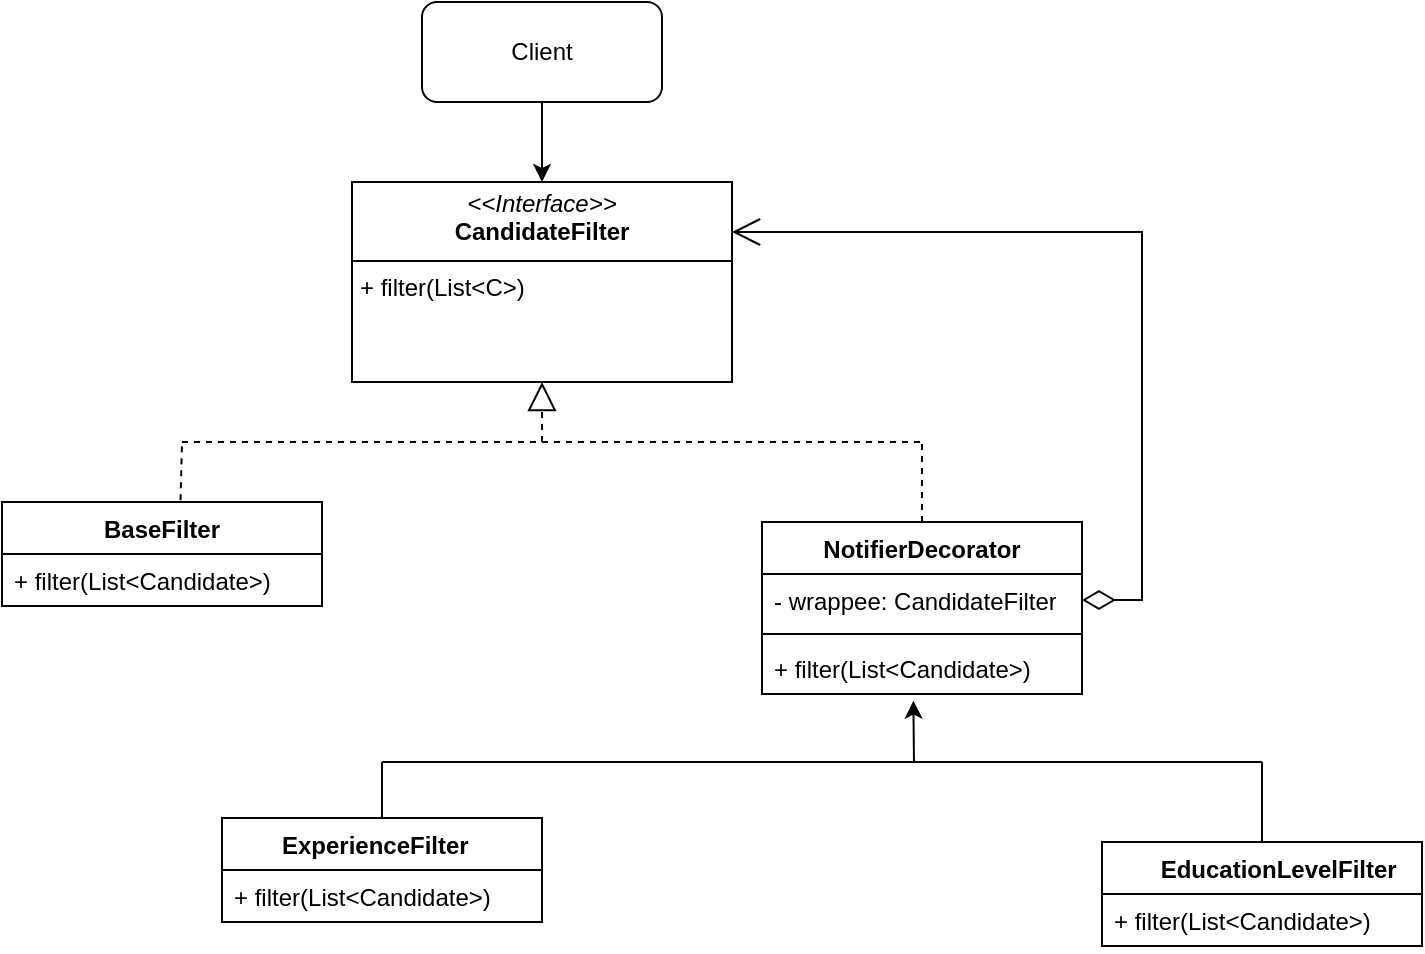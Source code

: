 <mxfile version="26.2.2">
  <diagram name="Page-1" id="s5nrb995i8lycmSFbk3v">
    <mxGraphModel dx="788" dy="524" grid="1" gridSize="10" guides="1" tooltips="1" connect="1" arrows="1" fold="1" page="1" pageScale="1" pageWidth="850" pageHeight="1100" math="0" shadow="0">
      <root>
        <mxCell id="0" />
        <mxCell id="1" parent="0" />
        <mxCell id="UsJXGLMtWp6VPLusEr9e-1" style="edgeStyle=orthogonalEdgeStyle;rounded=0;orthogonalLoop=1;jettySize=auto;html=1;exitX=0.5;exitY=1;exitDx=0;exitDy=0;" edge="1" parent="1" source="UsJXGLMtWp6VPLusEr9e-2">
          <mxGeometry relative="1" as="geometry">
            <mxPoint x="430" y="210" as="targetPoint" />
          </mxGeometry>
        </mxCell>
        <mxCell id="UsJXGLMtWp6VPLusEr9e-2" value="Client" style="rounded=1;whiteSpace=wrap;html=1;" vertex="1" parent="1">
          <mxGeometry x="370" y="120" width="120" height="50" as="geometry" />
        </mxCell>
        <mxCell id="UsJXGLMtWp6VPLusEr9e-3" value="&lt;p style=&quot;margin:0px;margin-top:4px;text-align:center;&quot;&gt;&lt;i&gt;&amp;lt;&amp;lt;Interface&amp;gt;&amp;gt;&lt;/i&gt;&lt;br&gt;&lt;b&gt;CandidateFilter&lt;/b&gt;&lt;/p&gt;&lt;hr size=&quot;1&quot; style=&quot;border-style:solid;&quot;&gt;&lt;p style=&quot;margin:0px;margin-left:4px;&quot;&gt;+ filter(List&amp;lt;C&amp;gt;)&lt;br&gt;&lt;/p&gt;" style="verticalAlign=top;align=left;overflow=fill;html=1;whiteSpace=wrap;" vertex="1" parent="1">
          <mxGeometry x="335" y="210" width="190" height="100" as="geometry" />
        </mxCell>
        <mxCell id="UsJXGLMtWp6VPLusEr9e-4" value="BaseFilter" style="swimlane;fontStyle=1;align=center;verticalAlign=top;childLayout=stackLayout;horizontal=1;startSize=26;horizontalStack=0;resizeParent=1;resizeParentMax=0;resizeLast=0;collapsible=1;marginBottom=0;whiteSpace=wrap;html=1;" vertex="1" parent="1">
          <mxGeometry x="160" y="370" width="160" height="52" as="geometry" />
        </mxCell>
        <mxCell id="UsJXGLMtWp6VPLusEr9e-5" value="+&lt;span style=&quot;background-color: transparent;&quot;&gt;&amp;nbsp;filter(List&amp;lt;Candidate&amp;gt;)&lt;/span&gt;&lt;div&gt;&lt;span style=&quot;background-color: transparent; color: light-dark(rgb(0, 0, 0), rgb(255, 255, 255));&quot;&gt;&lt;br&gt;&lt;/span&gt;&lt;/div&gt;" style="text;strokeColor=none;fillColor=none;align=left;verticalAlign=top;spacingLeft=4;spacingRight=4;overflow=hidden;rotatable=0;points=[[0,0.5],[1,0.5]];portConstraint=eastwest;whiteSpace=wrap;html=1;" vertex="1" parent="UsJXGLMtWp6VPLusEr9e-4">
          <mxGeometry y="26" width="160" height="26" as="geometry" />
        </mxCell>
        <mxCell id="UsJXGLMtWp6VPLusEr9e-8" value="NotifierDecorator" style="swimlane;fontStyle=1;align=center;verticalAlign=top;childLayout=stackLayout;horizontal=1;startSize=26;horizontalStack=0;resizeParent=1;resizeParentMax=0;resizeLast=0;collapsible=1;marginBottom=0;whiteSpace=wrap;html=1;" vertex="1" parent="1">
          <mxGeometry x="540" y="380" width="160" height="86" as="geometry" />
        </mxCell>
        <mxCell id="UsJXGLMtWp6VPLusEr9e-9" value="- wrappee: CandidateFilter" style="text;strokeColor=none;fillColor=none;align=left;verticalAlign=top;spacingLeft=4;spacingRight=4;overflow=hidden;rotatable=0;points=[[0,0.5],[1,0.5]];portConstraint=eastwest;whiteSpace=wrap;html=1;" vertex="1" parent="UsJXGLMtWp6VPLusEr9e-8">
          <mxGeometry y="26" width="160" height="26" as="geometry" />
        </mxCell>
        <mxCell id="UsJXGLMtWp6VPLusEr9e-10" value="" style="line;strokeWidth=1;fillColor=none;align=left;verticalAlign=middle;spacingTop=-1;spacingLeft=3;spacingRight=3;rotatable=0;labelPosition=right;points=[];portConstraint=eastwest;strokeColor=inherit;" vertex="1" parent="UsJXGLMtWp6VPLusEr9e-8">
          <mxGeometry y="52" width="160" height="8" as="geometry" />
        </mxCell>
        <mxCell id="UsJXGLMtWp6VPLusEr9e-11" value="&lt;div&gt;+ filter(List&amp;lt;Candidate&amp;gt;)&lt;/div&gt;&lt;div&gt;&lt;br&gt;&lt;/div&gt;" style="text;strokeColor=none;fillColor=none;align=left;verticalAlign=top;spacingLeft=4;spacingRight=4;overflow=hidden;rotatable=0;points=[[0,0.5],[1,0.5]];portConstraint=eastwest;whiteSpace=wrap;html=1;" vertex="1" parent="UsJXGLMtWp6VPLusEr9e-8">
          <mxGeometry y="60" width="160" height="26" as="geometry" />
        </mxCell>
        <mxCell id="UsJXGLMtWp6VPLusEr9e-12" value="ExperienceFilter&amp;nbsp;&amp;nbsp;" style="swimlane;fontStyle=1;align=center;verticalAlign=top;childLayout=stackLayout;horizontal=1;startSize=26;horizontalStack=0;resizeParent=1;resizeParentMax=0;resizeLast=0;collapsible=1;marginBottom=0;whiteSpace=wrap;html=1;" vertex="1" parent="1">
          <mxGeometry x="270" y="528" width="160" height="52" as="geometry" />
        </mxCell>
        <mxCell id="UsJXGLMtWp6VPLusEr9e-13" value="+&lt;span style=&quot;background-color: transparent;&quot;&gt;&amp;nbsp;filter(List&amp;lt;Candidate&amp;gt;)&lt;/span&gt;&lt;div&gt;&lt;span style=&quot;background-color: transparent;&quot;&gt;&lt;br&gt;&lt;/span&gt;&lt;/div&gt;" style="text;strokeColor=none;fillColor=none;align=left;verticalAlign=top;spacingLeft=4;spacingRight=4;overflow=hidden;rotatable=0;points=[[0,0.5],[1,0.5]];portConstraint=eastwest;whiteSpace=wrap;html=1;" vertex="1" parent="UsJXGLMtWp6VPLusEr9e-12">
          <mxGeometry y="26" width="160" height="26" as="geometry" />
        </mxCell>
        <mxCell id="UsJXGLMtWp6VPLusEr9e-14" value="&lt;span style=&quot;white-space: pre;&quot;&gt;&#x9;&lt;/span&gt;EducationLevelFilter&amp;nbsp; &amp;nbsp; &amp;nbsp;&amp;nbsp;" style="swimlane;fontStyle=1;align=center;verticalAlign=top;childLayout=stackLayout;horizontal=1;startSize=26;horizontalStack=0;resizeParent=1;resizeParentMax=0;resizeLast=0;collapsible=1;marginBottom=0;whiteSpace=wrap;html=1;" vertex="1" parent="1">
          <mxGeometry x="710" y="540" width="160" height="52" as="geometry" />
        </mxCell>
        <mxCell id="UsJXGLMtWp6VPLusEr9e-15" value="+&lt;span style=&quot;background-color: transparent;&quot;&gt;&amp;nbsp;filter(List&amp;lt;Candidate&amp;gt;)&lt;/span&gt;&lt;div&gt;&lt;span style=&quot;background-color: transparent;&quot;&gt;&lt;br&gt;&lt;/span&gt;&lt;/div&gt;" style="text;strokeColor=none;fillColor=none;align=left;verticalAlign=top;spacingLeft=4;spacingRight=4;overflow=hidden;rotatable=0;points=[[0,0.5],[1,0.5]];portConstraint=eastwest;whiteSpace=wrap;html=1;" vertex="1" parent="UsJXGLMtWp6VPLusEr9e-14">
          <mxGeometry y="26" width="160" height="26" as="geometry" />
        </mxCell>
        <mxCell id="UsJXGLMtWp6VPLusEr9e-16" value="" style="endArrow=none;dashed=1;html=1;rounded=0;exitX=0.558;exitY=-0.016;exitDx=0;exitDy=0;exitPerimeter=0;" edge="1" parent="1" source="UsJXGLMtWp6VPLusEr9e-4">
          <mxGeometry width="50" height="50" relative="1" as="geometry">
            <mxPoint x="250" y="360" as="sourcePoint" />
            <mxPoint x="250" y="340" as="targetPoint" />
          </mxGeometry>
        </mxCell>
        <mxCell id="UsJXGLMtWp6VPLusEr9e-17" value="" style="endArrow=none;dashed=1;html=1;rounded=0;" edge="1" parent="1">
          <mxGeometry width="50" height="50" relative="1" as="geometry">
            <mxPoint x="250" y="340" as="sourcePoint" />
            <mxPoint x="620" y="340" as="targetPoint" />
          </mxGeometry>
        </mxCell>
        <mxCell id="UsJXGLMtWp6VPLusEr9e-18" value="" style="endArrow=none;dashed=1;html=1;rounded=0;exitX=0.5;exitY=0;exitDx=0;exitDy=0;" edge="1" parent="1" source="UsJXGLMtWp6VPLusEr9e-8">
          <mxGeometry width="50" height="50" relative="1" as="geometry">
            <mxPoint x="430" y="400" as="sourcePoint" />
            <mxPoint x="620" y="340" as="targetPoint" />
          </mxGeometry>
        </mxCell>
        <mxCell id="UsJXGLMtWp6VPLusEr9e-19" value="" style="endArrow=block;dashed=1;endFill=0;endSize=12;html=1;rounded=0;entryX=0.5;entryY=1;entryDx=0;entryDy=0;" edge="1" parent="1" target="UsJXGLMtWp6VPLusEr9e-3">
          <mxGeometry width="160" relative="1" as="geometry">
            <mxPoint x="430" y="340" as="sourcePoint" />
            <mxPoint x="490" y="360" as="targetPoint" />
          </mxGeometry>
        </mxCell>
        <mxCell id="UsJXGLMtWp6VPLusEr9e-20" value="" style="endArrow=open;html=1;endSize=12;startArrow=diamondThin;startSize=14;startFill=0;edgeStyle=orthogonalEdgeStyle;align=left;verticalAlign=bottom;rounded=0;exitX=1;exitY=0.5;exitDx=0;exitDy=0;entryX=1;entryY=0.25;entryDx=0;entryDy=0;" edge="1" parent="1" source="UsJXGLMtWp6VPLusEr9e-9" target="UsJXGLMtWp6VPLusEr9e-3">
          <mxGeometry x="-1" y="3" relative="1" as="geometry">
            <mxPoint x="830" y="350" as="sourcePoint" />
            <mxPoint x="630" y="270" as="targetPoint" />
            <Array as="points">
              <mxPoint x="730" y="419" />
              <mxPoint x="730" y="235" />
            </Array>
          </mxGeometry>
        </mxCell>
        <mxCell id="UsJXGLMtWp6VPLusEr9e-21" value="" style="endArrow=none;html=1;rounded=0;exitX=0.5;exitY=0;exitDx=0;exitDy=0;" edge="1" parent="1" source="UsJXGLMtWp6VPLusEr9e-12">
          <mxGeometry width="50" height="50" relative="1" as="geometry">
            <mxPoint x="430" y="380" as="sourcePoint" />
            <mxPoint x="350" y="500" as="targetPoint" />
          </mxGeometry>
        </mxCell>
        <mxCell id="UsJXGLMtWp6VPLusEr9e-22" value="" style="endArrow=none;html=1;rounded=0;" edge="1" parent="1">
          <mxGeometry width="50" height="50" relative="1" as="geometry">
            <mxPoint x="350" y="500" as="sourcePoint" />
            <mxPoint x="790" y="500" as="targetPoint" />
          </mxGeometry>
        </mxCell>
        <mxCell id="UsJXGLMtWp6VPLusEr9e-23" value="" style="endArrow=none;html=1;rounded=0;exitX=0.5;exitY=0;exitDx=0;exitDy=0;" edge="1" parent="1" source="UsJXGLMtWp6VPLusEr9e-14">
          <mxGeometry width="50" height="50" relative="1" as="geometry">
            <mxPoint x="430" y="380" as="sourcePoint" />
            <mxPoint x="790" y="500" as="targetPoint" />
          </mxGeometry>
        </mxCell>
        <mxCell id="UsJXGLMtWp6VPLusEr9e-24" value="" style="endArrow=classic;html=1;rounded=0;entryX=0.473;entryY=1.128;entryDx=0;entryDy=0;entryPerimeter=0;" edge="1" parent="1" target="UsJXGLMtWp6VPLusEr9e-11">
          <mxGeometry width="50" height="50" relative="1" as="geometry">
            <mxPoint x="616" y="500" as="sourcePoint" />
            <mxPoint x="480" y="330" as="targetPoint" />
          </mxGeometry>
        </mxCell>
      </root>
    </mxGraphModel>
  </diagram>
</mxfile>

